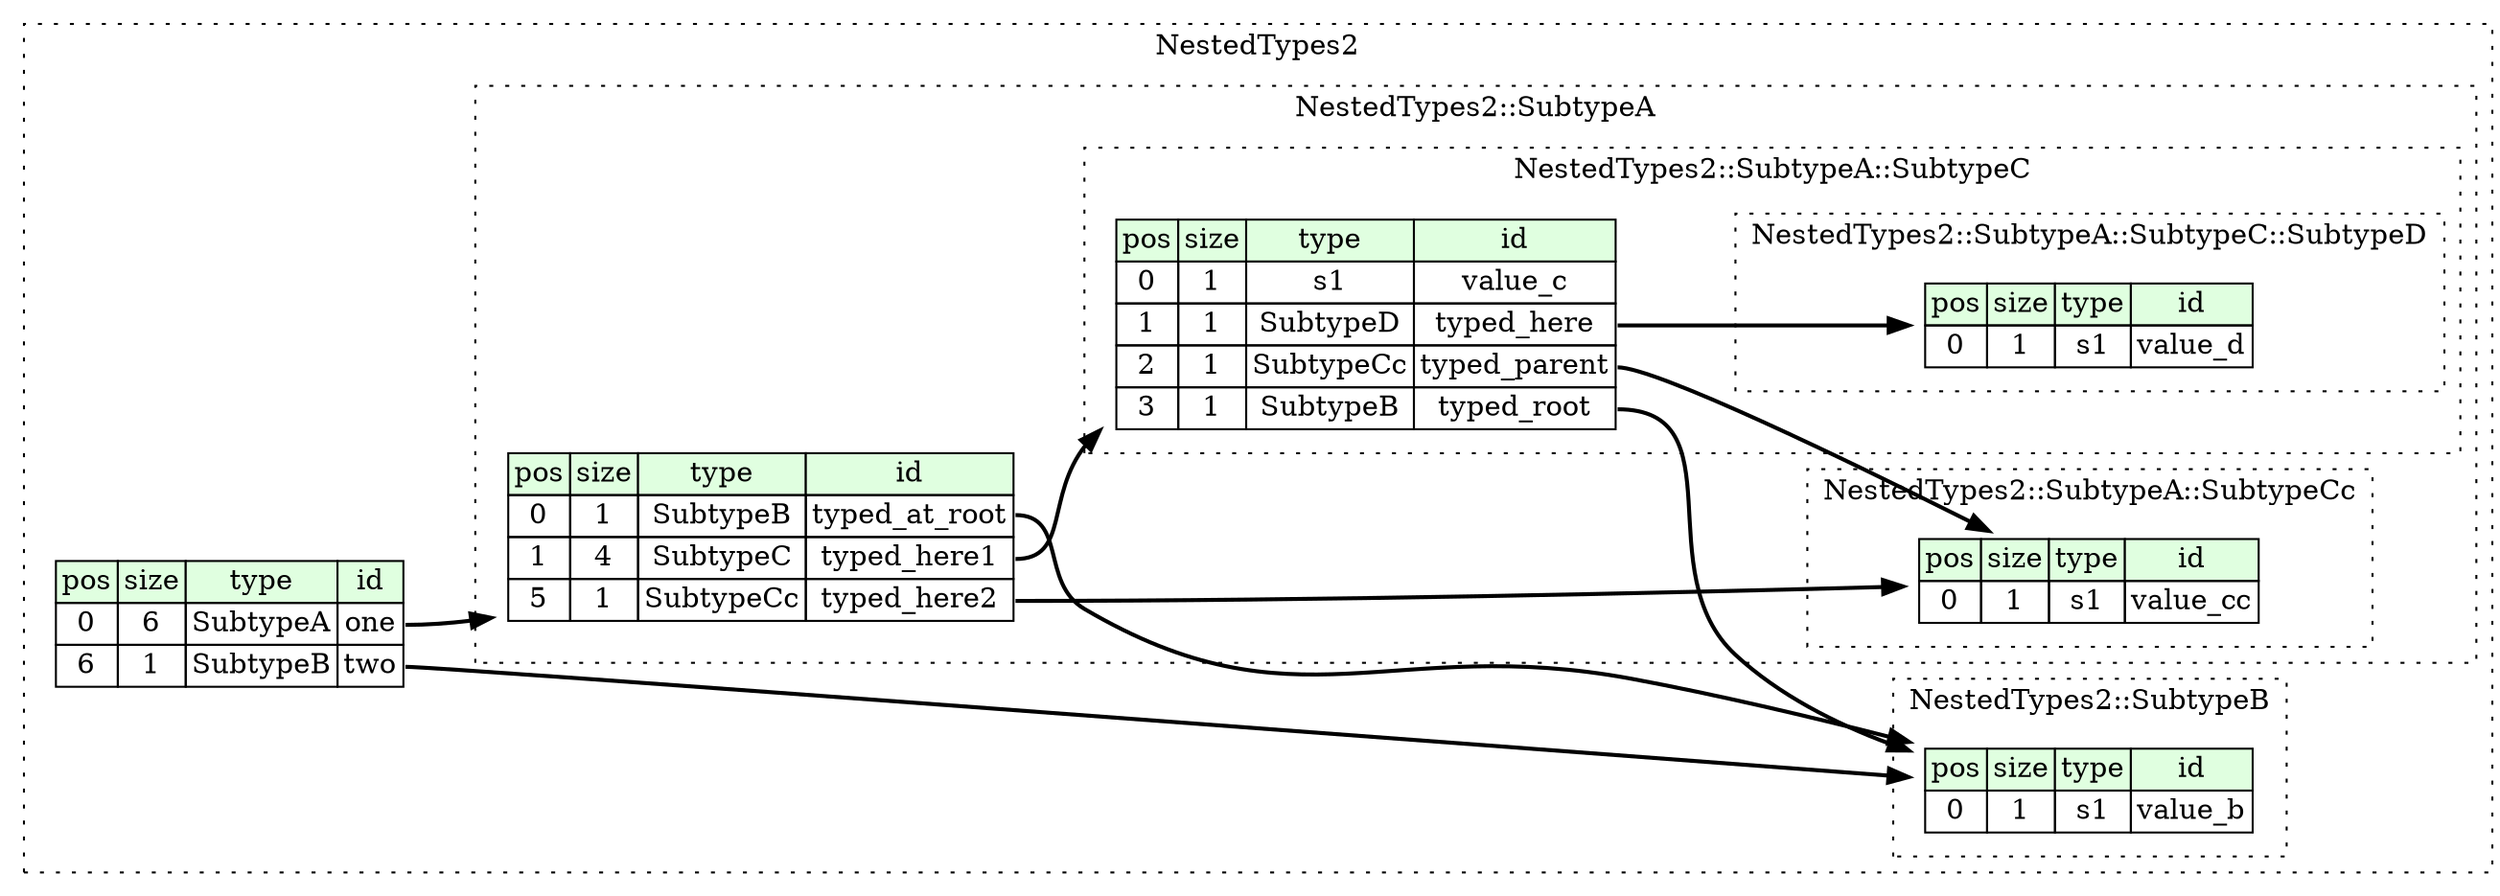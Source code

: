 digraph {
	rankdir=LR;
	node [shape=plaintext];
	subgraph cluster__nested_types2 {
		label="NestedTypes2";
		graph[style=dotted];

		nested_types2__seq [label=<<TABLE BORDER="0" CELLBORDER="1" CELLSPACING="0">
			<TR><TD BGCOLOR="#E0FFE0">pos</TD><TD BGCOLOR="#E0FFE0">size</TD><TD BGCOLOR="#E0FFE0">type</TD><TD BGCOLOR="#E0FFE0">id</TD></TR>
			<TR><TD PORT="one_pos">0</TD><TD PORT="one_size">6</TD><TD>SubtypeA</TD><TD PORT="one_type">one</TD></TR>
			<TR><TD PORT="two_pos">6</TD><TD PORT="two_size">1</TD><TD>SubtypeB</TD><TD PORT="two_type">two</TD></TR>
		</TABLE>>];
		subgraph cluster__subtype_a {
			label="NestedTypes2::SubtypeA";
			graph[style=dotted];

			subtype_a__seq [label=<<TABLE BORDER="0" CELLBORDER="1" CELLSPACING="0">
				<TR><TD BGCOLOR="#E0FFE0">pos</TD><TD BGCOLOR="#E0FFE0">size</TD><TD BGCOLOR="#E0FFE0">type</TD><TD BGCOLOR="#E0FFE0">id</TD></TR>
				<TR><TD PORT="typed_at_root_pos">0</TD><TD PORT="typed_at_root_size">1</TD><TD>SubtypeB</TD><TD PORT="typed_at_root_type">typed_at_root</TD></TR>
				<TR><TD PORT="typed_here1_pos">1</TD><TD PORT="typed_here1_size">4</TD><TD>SubtypeC</TD><TD PORT="typed_here1_type">typed_here1</TD></TR>
				<TR><TD PORT="typed_here2_pos">5</TD><TD PORT="typed_here2_size">1</TD><TD>SubtypeCc</TD><TD PORT="typed_here2_type">typed_here2</TD></TR>
			</TABLE>>];
			subgraph cluster__subtype_c {
				label="NestedTypes2::SubtypeA::SubtypeC";
				graph[style=dotted];

				subtype_c__seq [label=<<TABLE BORDER="0" CELLBORDER="1" CELLSPACING="0">
					<TR><TD BGCOLOR="#E0FFE0">pos</TD><TD BGCOLOR="#E0FFE0">size</TD><TD BGCOLOR="#E0FFE0">type</TD><TD BGCOLOR="#E0FFE0">id</TD></TR>
					<TR><TD PORT="value_c_pos">0</TD><TD PORT="value_c_size">1</TD><TD>s1</TD><TD PORT="value_c_type">value_c</TD></TR>
					<TR><TD PORT="typed_here_pos">1</TD><TD PORT="typed_here_size">1</TD><TD>SubtypeD</TD><TD PORT="typed_here_type">typed_here</TD></TR>
					<TR><TD PORT="typed_parent_pos">2</TD><TD PORT="typed_parent_size">1</TD><TD>SubtypeCc</TD><TD PORT="typed_parent_type">typed_parent</TD></TR>
					<TR><TD PORT="typed_root_pos">3</TD><TD PORT="typed_root_size">1</TD><TD>SubtypeB</TD><TD PORT="typed_root_type">typed_root</TD></TR>
				</TABLE>>];
				subgraph cluster__subtype_d {
					label="NestedTypes2::SubtypeA::SubtypeC::SubtypeD";
					graph[style=dotted];

					subtype_d__seq [label=<<TABLE BORDER="0" CELLBORDER="1" CELLSPACING="0">
						<TR><TD BGCOLOR="#E0FFE0">pos</TD><TD BGCOLOR="#E0FFE0">size</TD><TD BGCOLOR="#E0FFE0">type</TD><TD BGCOLOR="#E0FFE0">id</TD></TR>
						<TR><TD PORT="value_d_pos">0</TD><TD PORT="value_d_size">1</TD><TD>s1</TD><TD PORT="value_d_type">value_d</TD></TR>
					</TABLE>>];
				}
			}
			subgraph cluster__subtype_cc {
				label="NestedTypes2::SubtypeA::SubtypeCc";
				graph[style=dotted];

				subtype_cc__seq [label=<<TABLE BORDER="0" CELLBORDER="1" CELLSPACING="0">
					<TR><TD BGCOLOR="#E0FFE0">pos</TD><TD BGCOLOR="#E0FFE0">size</TD><TD BGCOLOR="#E0FFE0">type</TD><TD BGCOLOR="#E0FFE0">id</TD></TR>
					<TR><TD PORT="value_cc_pos">0</TD><TD PORT="value_cc_size">1</TD><TD>s1</TD><TD PORT="value_cc_type">value_cc</TD></TR>
				</TABLE>>];
			}
		}
		subgraph cluster__subtype_b {
			label="NestedTypes2::SubtypeB";
			graph[style=dotted];

			subtype_b__seq [label=<<TABLE BORDER="0" CELLBORDER="1" CELLSPACING="0">
				<TR><TD BGCOLOR="#E0FFE0">pos</TD><TD BGCOLOR="#E0FFE0">size</TD><TD BGCOLOR="#E0FFE0">type</TD><TD BGCOLOR="#E0FFE0">id</TD></TR>
				<TR><TD PORT="value_b_pos">0</TD><TD PORT="value_b_size">1</TD><TD>s1</TD><TD PORT="value_b_type">value_b</TD></TR>
			</TABLE>>];
		}
	}
	nested_types2__seq:one_type -> subtype_a__seq [style=bold];
	nested_types2__seq:two_type -> subtype_b__seq [style=bold];
	subtype_a__seq:typed_at_root_type -> subtype_b__seq [style=bold];
	subtype_a__seq:typed_here1_type -> subtype_c__seq [style=bold];
	subtype_a__seq:typed_here2_type -> subtype_cc__seq [style=bold];
	subtype_c__seq:typed_here_type -> subtype_d__seq [style=bold];
	subtype_c__seq:typed_parent_type -> subtype_cc__seq [style=bold];
	subtype_c__seq:typed_root_type -> subtype_b__seq [style=bold];
}
